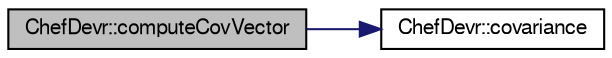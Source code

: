 digraph "ChefDevr::computeCovVector"
{
 // LATEX_PDF_SIZE
  edge [fontname="FreeSans",fontsize="10",labelfontname="FreeSans",labelfontsize="10"];
  node [fontname="FreeSans",fontsize="10",shape=record];
  rankdir="LR";
  Node2 [label="ChefDevr::computeCovVector",height=0.2,width=0.4,color="black", fillcolor="grey75", style="filled", fontcolor="black",tooltip="Computes the covariance column vector for the coordRef coordinates variable."];
  Node2 -> Node3 [color="midnightblue",fontsize="10",style="solid",fontname="FreeSans"];
  Node3 [label="ChefDevr::covariance",height=0.2,width=0.4,color="black", fillcolor="white", style="filled",URL="$namespace_chef_devr.html#a13ff4baef0481276d6b78f9d47297d0d",tooltip="Covariance function given in the research paper : A Versatile Parametrization for Measured Materials ..."];
}
